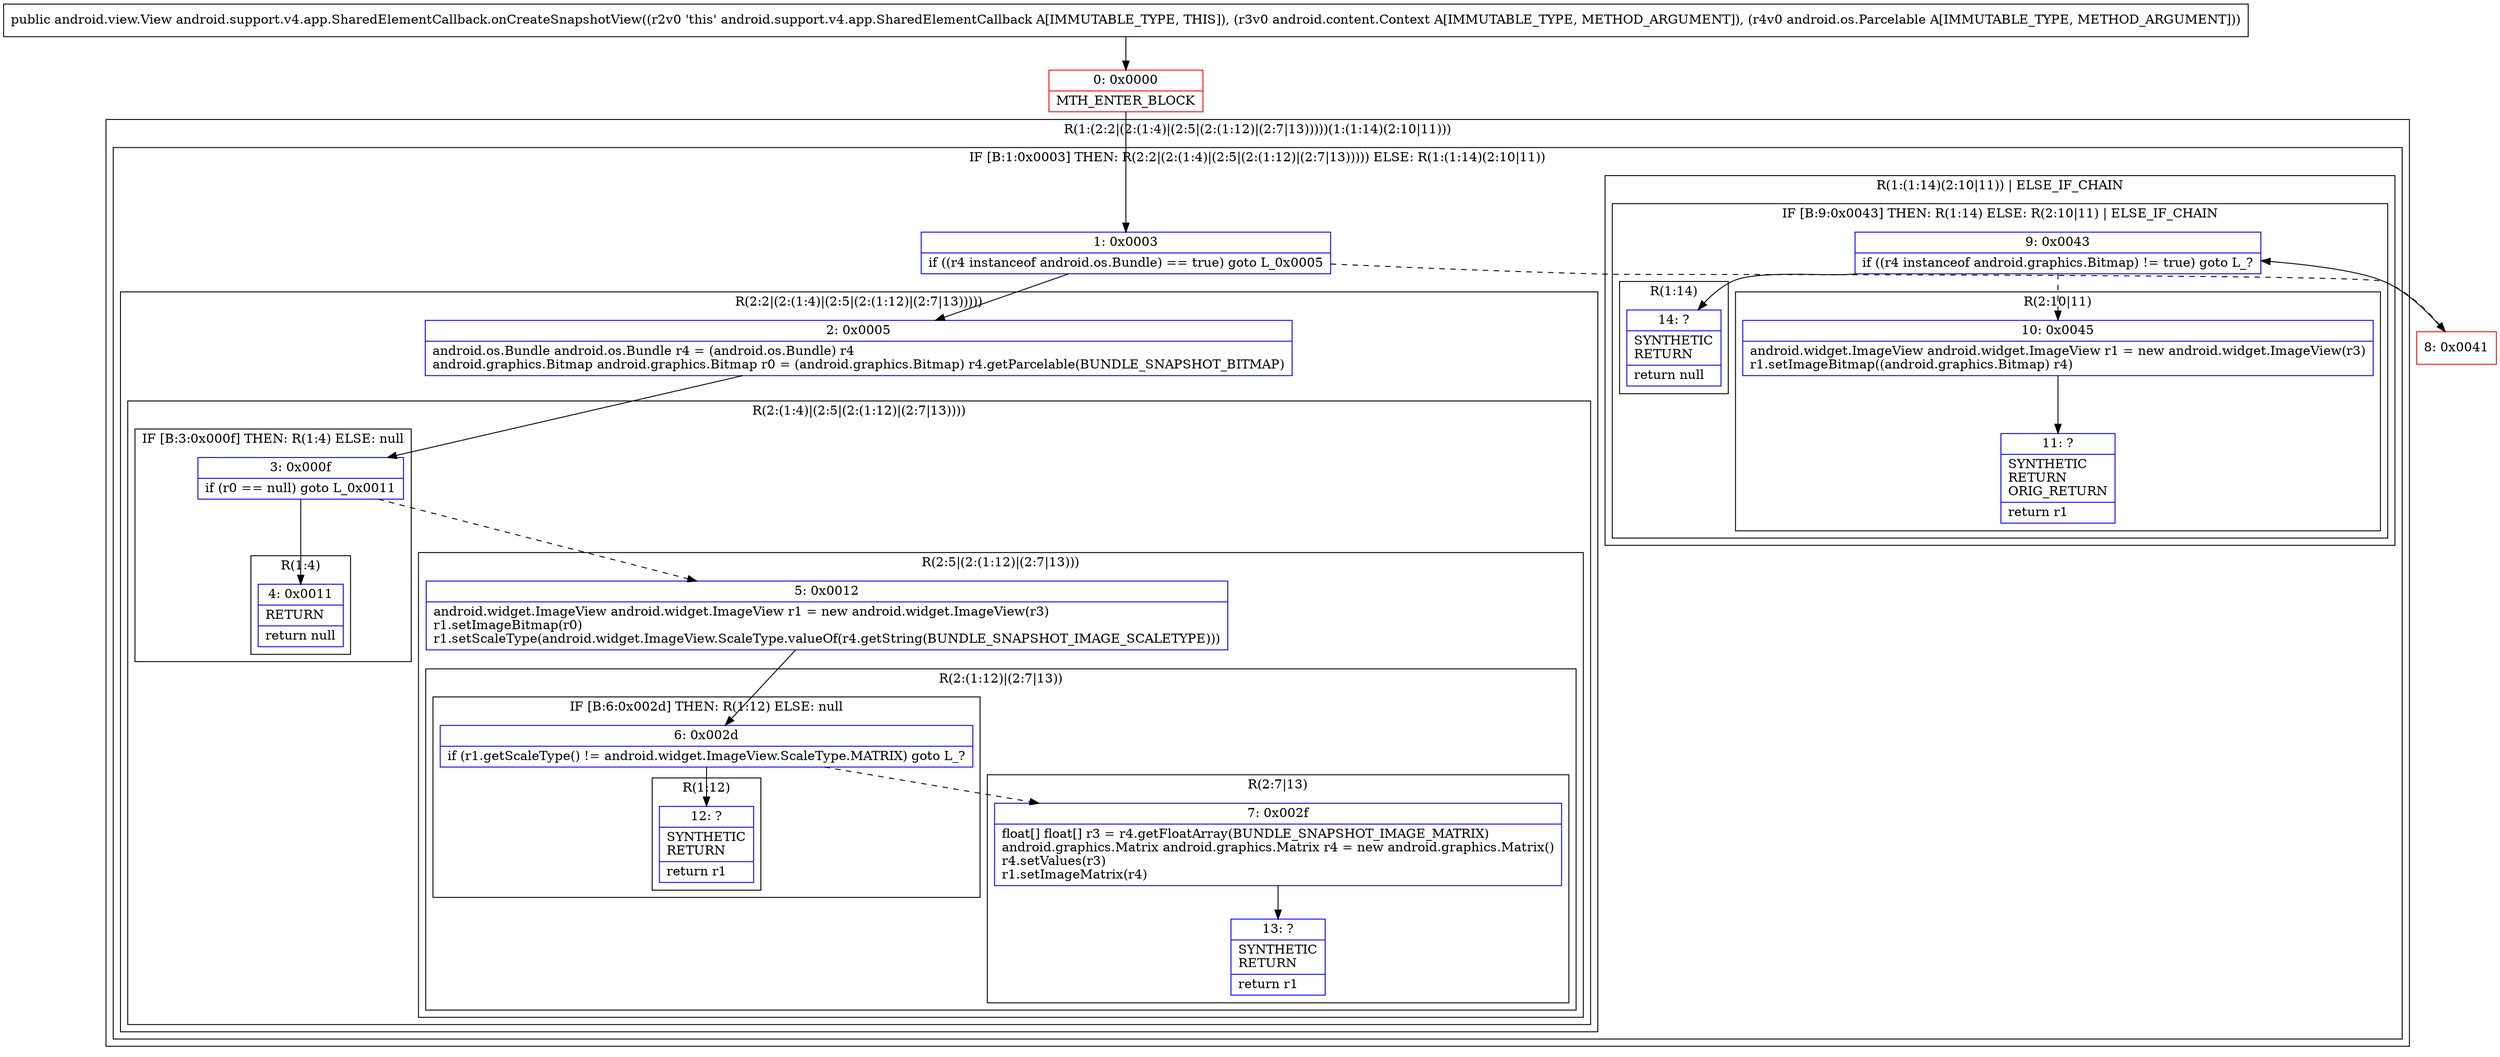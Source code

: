digraph "CFG forandroid.support.v4.app.SharedElementCallback.onCreateSnapshotView(Landroid\/content\/Context;Landroid\/os\/Parcelable;)Landroid\/view\/View;" {
subgraph cluster_Region_1849131373 {
label = "R(1:(2:2|(2:(1:4)|(2:5|(2:(1:12)|(2:7|13)))))(1:(1:14)(2:10|11)))";
node [shape=record,color=blue];
subgraph cluster_IfRegion_814842279 {
label = "IF [B:1:0x0003] THEN: R(2:2|(2:(1:4)|(2:5|(2:(1:12)|(2:7|13))))) ELSE: R(1:(1:14)(2:10|11))";
node [shape=record,color=blue];
Node_1 [shape=record,label="{1\:\ 0x0003|if ((r4 instanceof android.os.Bundle) == true) goto L_0x0005\l}"];
subgraph cluster_Region_500432855 {
label = "R(2:2|(2:(1:4)|(2:5|(2:(1:12)|(2:7|13)))))";
node [shape=record,color=blue];
Node_2 [shape=record,label="{2\:\ 0x0005|android.os.Bundle android.os.Bundle r4 = (android.os.Bundle) r4\landroid.graphics.Bitmap android.graphics.Bitmap r0 = (android.graphics.Bitmap) r4.getParcelable(BUNDLE_SNAPSHOT_BITMAP)\l}"];
subgraph cluster_Region_120079881 {
label = "R(2:(1:4)|(2:5|(2:(1:12)|(2:7|13))))";
node [shape=record,color=blue];
subgraph cluster_IfRegion_142338865 {
label = "IF [B:3:0x000f] THEN: R(1:4) ELSE: null";
node [shape=record,color=blue];
Node_3 [shape=record,label="{3\:\ 0x000f|if (r0 == null) goto L_0x0011\l}"];
subgraph cluster_Region_113748867 {
label = "R(1:4)";
node [shape=record,color=blue];
Node_4 [shape=record,label="{4\:\ 0x0011|RETURN\l|return null\l}"];
}
}
subgraph cluster_Region_1652127466 {
label = "R(2:5|(2:(1:12)|(2:7|13)))";
node [shape=record,color=blue];
Node_5 [shape=record,label="{5\:\ 0x0012|android.widget.ImageView android.widget.ImageView r1 = new android.widget.ImageView(r3)\lr1.setImageBitmap(r0)\lr1.setScaleType(android.widget.ImageView.ScaleType.valueOf(r4.getString(BUNDLE_SNAPSHOT_IMAGE_SCALETYPE)))\l}"];
subgraph cluster_Region_1412001503 {
label = "R(2:(1:12)|(2:7|13))";
node [shape=record,color=blue];
subgraph cluster_IfRegion_181698734 {
label = "IF [B:6:0x002d] THEN: R(1:12) ELSE: null";
node [shape=record,color=blue];
Node_6 [shape=record,label="{6\:\ 0x002d|if (r1.getScaleType() != android.widget.ImageView.ScaleType.MATRIX) goto L_?\l}"];
subgraph cluster_Region_590575928 {
label = "R(1:12)";
node [shape=record,color=blue];
Node_12 [shape=record,label="{12\:\ ?|SYNTHETIC\lRETURN\l|return r1\l}"];
}
}
subgraph cluster_Region_2110927006 {
label = "R(2:7|13)";
node [shape=record,color=blue];
Node_7 [shape=record,label="{7\:\ 0x002f|float[] float[] r3 = r4.getFloatArray(BUNDLE_SNAPSHOT_IMAGE_MATRIX)\landroid.graphics.Matrix android.graphics.Matrix r4 = new android.graphics.Matrix()\lr4.setValues(r3)\lr1.setImageMatrix(r4)\l}"];
Node_13 [shape=record,label="{13\:\ ?|SYNTHETIC\lRETURN\l|return r1\l}"];
}
}
}
}
}
subgraph cluster_Region_1753825604 {
label = "R(1:(1:14)(2:10|11)) | ELSE_IF_CHAIN\l";
node [shape=record,color=blue];
subgraph cluster_IfRegion_768891474 {
label = "IF [B:9:0x0043] THEN: R(1:14) ELSE: R(2:10|11) | ELSE_IF_CHAIN\l";
node [shape=record,color=blue];
Node_9 [shape=record,label="{9\:\ 0x0043|if ((r4 instanceof android.graphics.Bitmap) != true) goto L_?\l}"];
subgraph cluster_Region_385120216 {
label = "R(1:14)";
node [shape=record,color=blue];
Node_14 [shape=record,label="{14\:\ ?|SYNTHETIC\lRETURN\l|return null\l}"];
}
subgraph cluster_Region_316465181 {
label = "R(2:10|11)";
node [shape=record,color=blue];
Node_10 [shape=record,label="{10\:\ 0x0045|android.widget.ImageView android.widget.ImageView r1 = new android.widget.ImageView(r3)\lr1.setImageBitmap((android.graphics.Bitmap) r4)\l}"];
Node_11 [shape=record,label="{11\:\ ?|SYNTHETIC\lRETURN\lORIG_RETURN\l|return r1\l}"];
}
}
}
}
}
Node_0 [shape=record,color=red,label="{0\:\ 0x0000|MTH_ENTER_BLOCK\l}"];
Node_8 [shape=record,color=red,label="{8\:\ 0x0041}"];
MethodNode[shape=record,label="{public android.view.View android.support.v4.app.SharedElementCallback.onCreateSnapshotView((r2v0 'this' android.support.v4.app.SharedElementCallback A[IMMUTABLE_TYPE, THIS]), (r3v0 android.content.Context A[IMMUTABLE_TYPE, METHOD_ARGUMENT]), (r4v0 android.os.Parcelable A[IMMUTABLE_TYPE, METHOD_ARGUMENT])) }"];
MethodNode -> Node_0;
Node_1 -> Node_2;
Node_1 -> Node_8[style=dashed];
Node_2 -> Node_3;
Node_3 -> Node_4;
Node_3 -> Node_5[style=dashed];
Node_5 -> Node_6;
Node_6 -> Node_7[style=dashed];
Node_6 -> Node_12;
Node_7 -> Node_13;
Node_9 -> Node_10[style=dashed];
Node_9 -> Node_14;
Node_10 -> Node_11;
Node_0 -> Node_1;
Node_8 -> Node_9;
}

